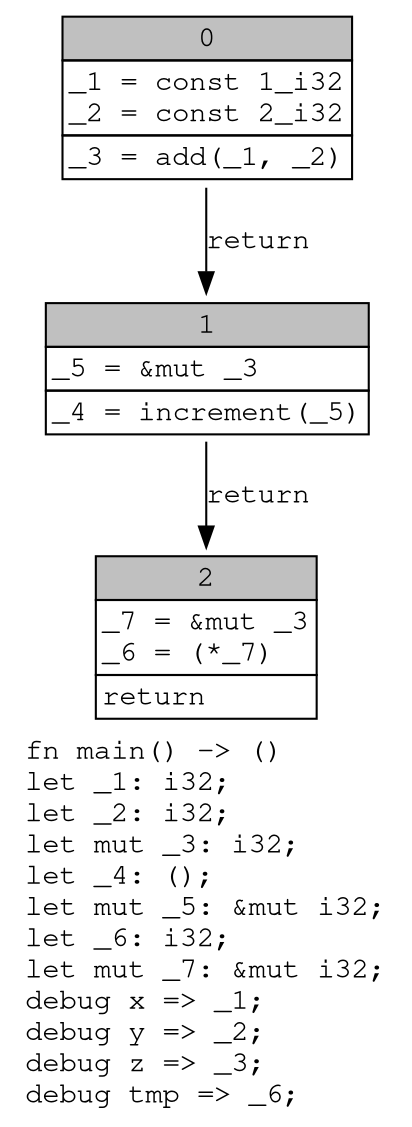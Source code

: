 digraph Mir_0_7 {
    graph [fontname="Courier, monospace"];
    node [fontname="Courier, monospace"];
    edge [fontname="Courier, monospace"];
    label=<fn main() -&gt; ()<br align="left"/>let _1: i32;<br align="left"/>let _2: i32;<br align="left"/>let mut _3: i32;<br align="left"/>let _4: ();<br align="left"/>let mut _5: &amp;mut i32;<br align="left"/>let _6: i32;<br align="left"/>let mut _7: &amp;mut i32;<br align="left"/>debug x =&gt; _1;<br align="left"/>debug y =&gt; _2;<br align="left"/>debug z =&gt; _3;<br align="left"/>debug tmp =&gt; _6;<br align="left"/>>;
    bb0__0_7 [shape="none", label=<<table border="0" cellborder="1" cellspacing="0"><tr><td bgcolor="gray" align="center" colspan="1">0</td></tr><tr><td align="left" balign="left">_1 = const 1_i32<br/>_2 = const 2_i32<br/></td></tr><tr><td align="left">_3 = add(_1, _2)</td></tr></table>>];
    bb1__0_7 [shape="none", label=<<table border="0" cellborder="1" cellspacing="0"><tr><td bgcolor="gray" align="center" colspan="1">1</td></tr><tr><td align="left" balign="left">_5 = &amp;mut _3<br/></td></tr><tr><td align="left">_4 = increment(_5)</td></tr></table>>];
    bb2__0_7 [shape="none", label=<<table border="0" cellborder="1" cellspacing="0"><tr><td bgcolor="gray" align="center" colspan="1">2</td></tr><tr><td align="left" balign="left">_7 = &amp;mut _3<br/>_6 = (*_7)<br/></td></tr><tr><td align="left">return</td></tr></table>>];
    bb0__0_7 -> bb1__0_7 [label="return"];
    bb1__0_7 -> bb2__0_7 [label="return"];
}
